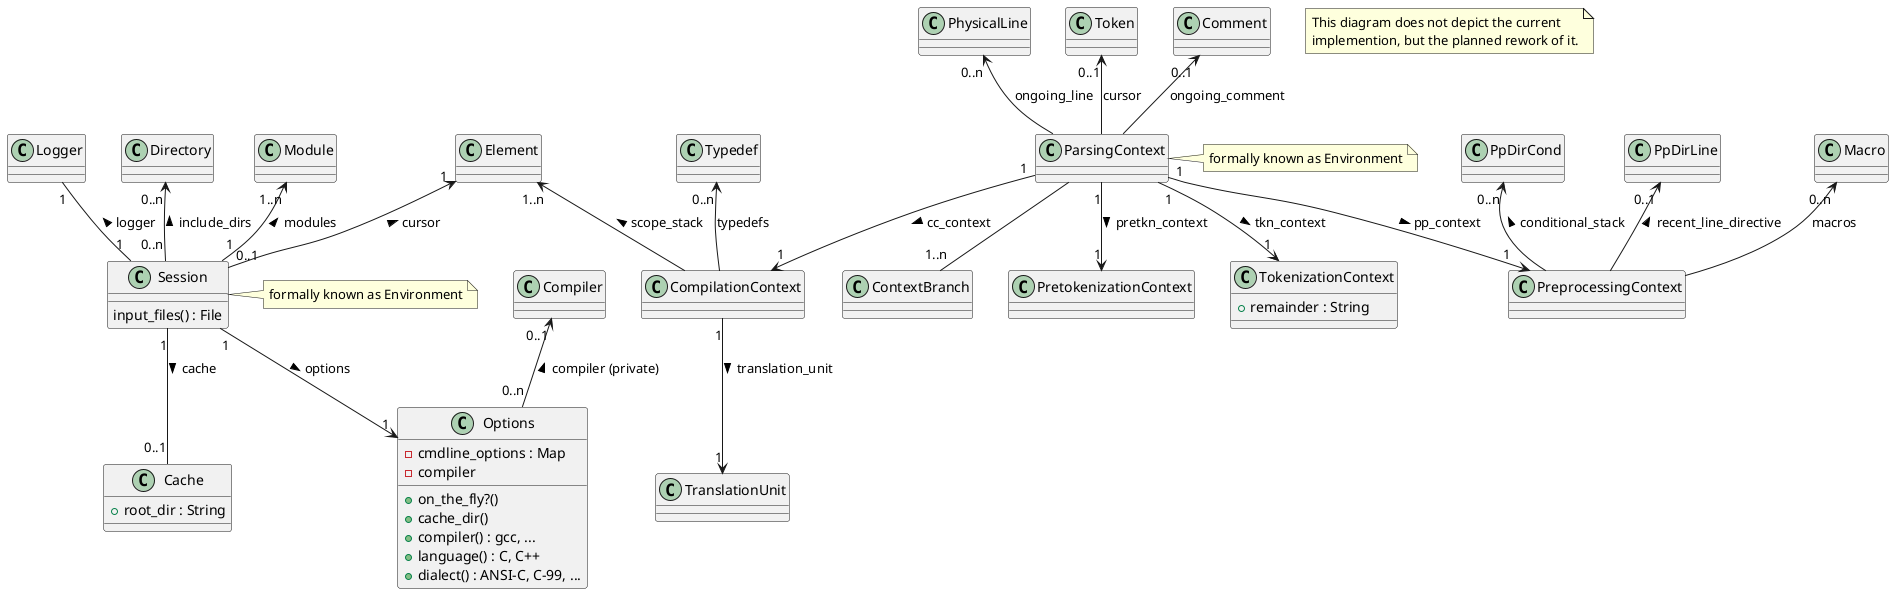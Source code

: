 @startuml

' Copyright (C) 2014-2015  Thilo Fischer.
' Free for non-commercial and most commercial use. See LICENSE.txt for details.

note as N1
  This diagram does not depict the current
  implemention, but the planned rework of it.
end note

class Session {
  ' All the main_files of the translation units that make up the modules
  input_files() : File
}
note right: formally known as Environment
Logger "1" -- "1" Session : logger <
' From the Elements UML diagram
Element "1" <-- "0..1" Session : cursor <
Directory "0..n" <-- "0..n" Session : include_dirs <
Module "1..n" <-- "1" Session : modules <

class Options {
  + on_the_fly?()
  ' path to the cache directory, Session will create its cache from this
  + cache_dir()
  ' emulate a certain compilers command line argument processing (and possibly other behaviour)
  + compiler() : gcc, ...
  + language() : C, C++
  + dialect() : ANSI-C, C-99, ...
  - cmdline_options : Map
  - compiler
}
Session "1" --> "1" Options : options >
Compiler "0..1" <-- "0..n" Options : compiler (private) <

class Cache {
  + root_dir : String
}
' No cache only for on-the-fly invokations
Session "1" -- "0..1" Cache : cache >



class ParsingContext {

}
note right: formally known as Environment

class ContextBranch {
}
ParsingContext -- "1..n" ContextBranch

class PretokenizationContext {
}
ParsingContext "1" --> "1" PretokenizationContext : pretkn_context >
PhysicalLine "0..n" <-- ParsingContext : ongoing_line

class TokenizationContext {
  ' remaining charactres of current line to tokenize
  + remainder : String
}
ParsingContext "1" --> "1" TokenizationContext : tkn_context >
' most recently generated token, shold be 0 only at the very beginning of translation unit
Token "0..1" <-- ParsingContext : cursor
' Refers to a comment if the comment's beginning has already been parsed, but the comment's ending has not yet been found (e.g. block comments that span several lines)
Comment "0..1" <-- ParsingContext : ongoing_comment

class PreprocessingContext {
}
ParsingContext "1" --> "1" PreprocessingContext : pp_context >
' map from macro identifiers to their definitions
Macro "0..n" <-- PreprocessingContext : macros
' array of all preprocessing conditional branches chosen
PpDirCond "0..n" <-- PreprocessingContext : conditional_stack <
' most recent preprocessor line directive
PpDirLine "0..1" <-- PreprocessingContext : recent_line_directive <

class CompilationContext {
}
ParsingContext "1" --> "1" CompilationContext : cc_context >
CompilationContext "1" --> "1" TranslationUnit : translation_unit >
' Which namespace, class, function, compound statement, etc. are we in at the current position in source code (formally known as expansion_stack)
Element "1..n" <-- CompilationContext : scope_stack <
' map from type identifiers to their definitions
Typedef "0..n" <-- CompilationContext : typedefs


@enduml
